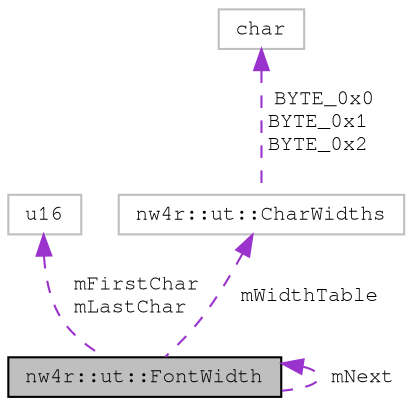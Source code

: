 digraph "nw4r::ut::FontWidth"
{
 // LATEX_PDF_SIZE
  edge [fontname="FreeMono",fontsize="10",labelfontname="FreeMono",labelfontsize="10"];
  node [fontname="FreeMono",fontsize="10",shape=record];
  Node1 [label="nw4r::ut::FontWidth",height=0.2,width=0.4,color="black", fillcolor="grey75", style="filled", fontcolor="black",tooltip=" "];
  Node2 -> Node1 [dir="back",color="darkorchid3",fontsize="10",style="dashed",label=" mFirstChar\nmLastChar" ,fontname="FreeMono"];
  Node2 [label="u16",height=0.2,width=0.4,color="grey75", fillcolor="white", style="filled",URL="$classu16.html",tooltip=" "];
  Node1 -> Node1 [dir="back",color="darkorchid3",fontsize="10",style="dashed",label=" mNext" ,fontname="FreeMono"];
  Node3 -> Node1 [dir="back",color="darkorchid3",fontsize="10",style="dashed",label=" mWidthTable" ,fontname="FreeMono"];
  Node3 [label="nw4r::ut::CharWidths",height=0.2,width=0.4,color="grey75", fillcolor="white", style="filled",URL="$structnw4r_1_1ut_1_1_char_widths.html",tooltip=" "];
  Node4 -> Node3 [dir="back",color="darkorchid3",fontsize="10",style="dashed",label=" BYTE_0x0\nBYTE_0x1\nBYTE_0x2" ,fontname="FreeMono"];
  Node4 [label="char",height=0.2,width=0.4,color="grey75", fillcolor="white", style="filled",tooltip=" "];
}
